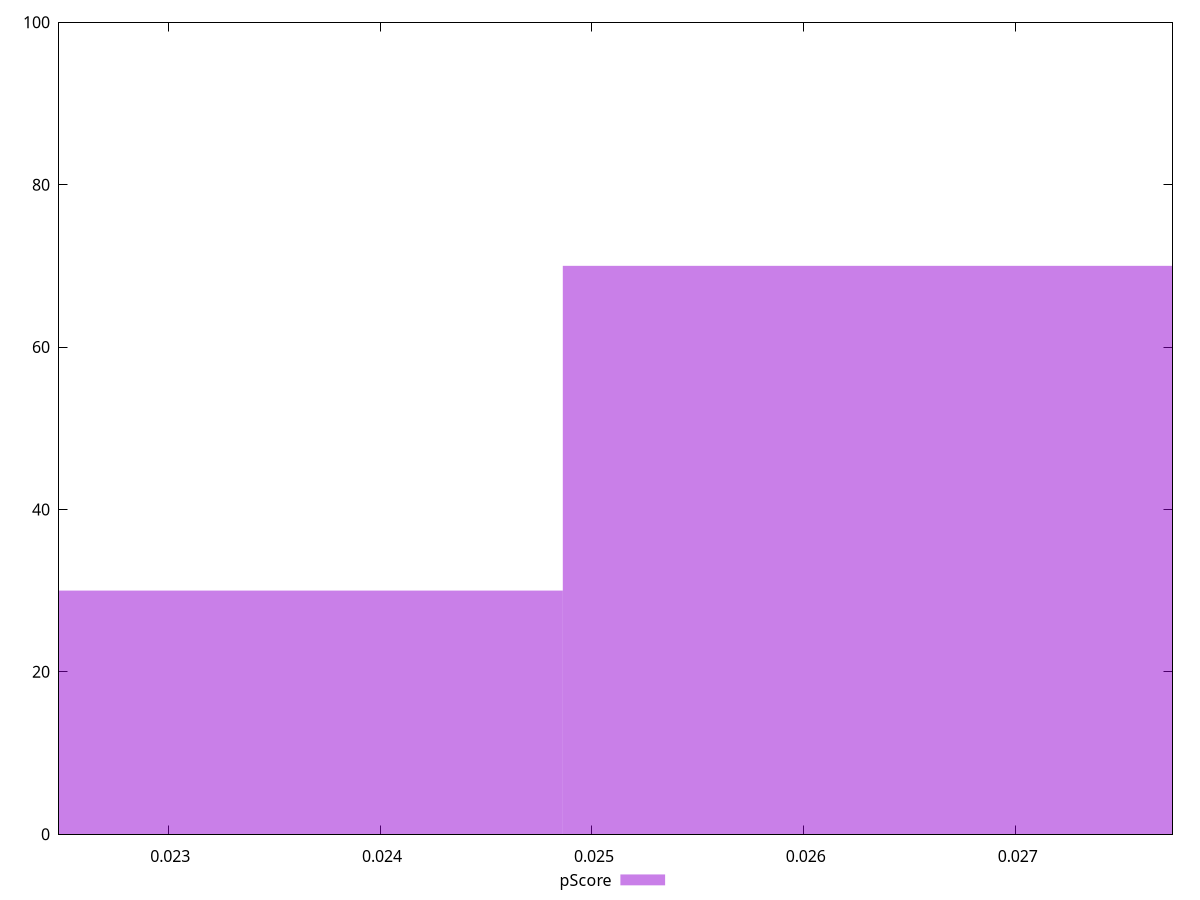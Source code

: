 reset

$pScore <<EOF
0.026520013984918055 70
0.0232050122368033 30
EOF

set key outside below
set boxwidth 0.003315001748114757
set xrange [0.02248479499745687:0.02773999757194462]
set yrange [0:100]
set trange [0:100]
set style fill transparent solid 0.5 noborder
set terminal svg size 640, 490 enhanced background rgb 'white'
set output "report_00026_2021-02-22T21:38:55.199Z/uses-long-cache-ttl/samples/pages/pScore/histogram.svg"

plot $pScore title "pScore" with boxes

reset
